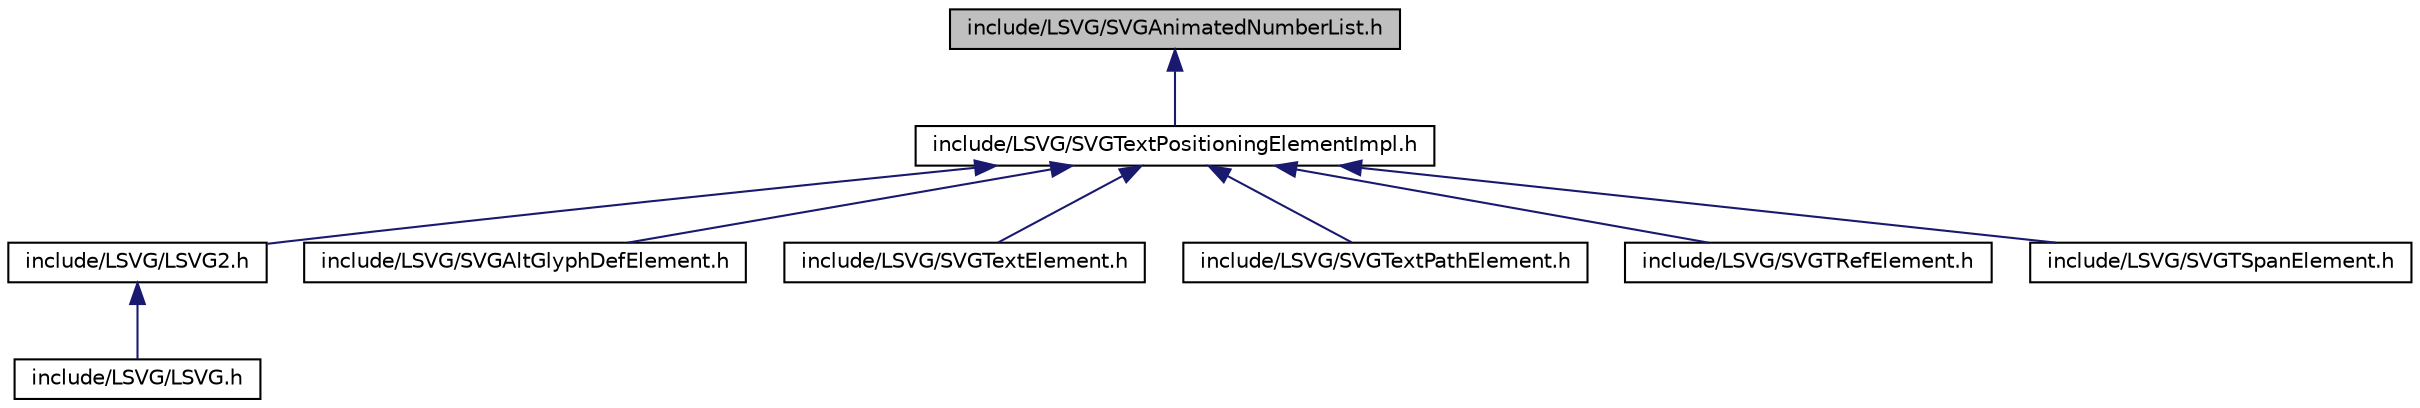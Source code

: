 digraph G
{
  edge [fontname="Helvetica",fontsize="10",labelfontname="Helvetica",labelfontsize="10"];
  node [fontname="Helvetica",fontsize="10",shape=record];
  Node1 [label="include/LSVG/SVGAnimatedNumberList.h",height=0.2,width=0.4,color="black", fillcolor="grey75", style="filled" fontcolor="black"];
  Node1 -> Node2 [dir="back",color="midnightblue",fontsize="10",style="solid",fontname="Helvetica"];
  Node2 [label="include/LSVG/SVGTextPositioningElementImpl.h",height=0.2,width=0.4,color="black", fillcolor="white", style="filled",URL="$_s_v_g_text_positioning_element_impl_8h.html"];
  Node2 -> Node3 [dir="back",color="midnightblue",fontsize="10",style="solid",fontname="Helvetica"];
  Node3 [label="include/LSVG/LSVG2.h",height=0.2,width=0.4,color="black", fillcolor="white", style="filled",URL="$_l_s_v_g2_8h.html"];
  Node3 -> Node4 [dir="back",color="midnightblue",fontsize="10",style="solid",fontname="Helvetica"];
  Node4 [label="include/LSVG/LSVG.h",height=0.2,width=0.4,color="black", fillcolor="white", style="filled",URL="$_l_s_v_g_8h.html"];
  Node2 -> Node5 [dir="back",color="midnightblue",fontsize="10",style="solid",fontname="Helvetica"];
  Node5 [label="include/LSVG/SVGAltGlyphDefElement.h",height=0.2,width=0.4,color="black", fillcolor="white", style="filled",URL="$_s_v_g_alt_glyph_def_element_8h.html"];
  Node2 -> Node6 [dir="back",color="midnightblue",fontsize="10",style="solid",fontname="Helvetica"];
  Node6 [label="include/LSVG/SVGTextElement.h",height=0.2,width=0.4,color="black", fillcolor="white", style="filled",URL="$_s_v_g_text_element_8h.html"];
  Node2 -> Node7 [dir="back",color="midnightblue",fontsize="10",style="solid",fontname="Helvetica"];
  Node7 [label="include/LSVG/SVGTextPathElement.h",height=0.2,width=0.4,color="black", fillcolor="white", style="filled",URL="$_s_v_g_text_path_element_8h.html"];
  Node2 -> Node8 [dir="back",color="midnightblue",fontsize="10",style="solid",fontname="Helvetica"];
  Node8 [label="include/LSVG/SVGTRefElement.h",height=0.2,width=0.4,color="black", fillcolor="white", style="filled",URL="$_s_v_g_t_ref_element_8h.html"];
  Node2 -> Node9 [dir="back",color="midnightblue",fontsize="10",style="solid",fontname="Helvetica"];
  Node9 [label="include/LSVG/SVGTSpanElement.h",height=0.2,width=0.4,color="black", fillcolor="white", style="filled",URL="$_s_v_g_t_span_element_8h.html"];
}
